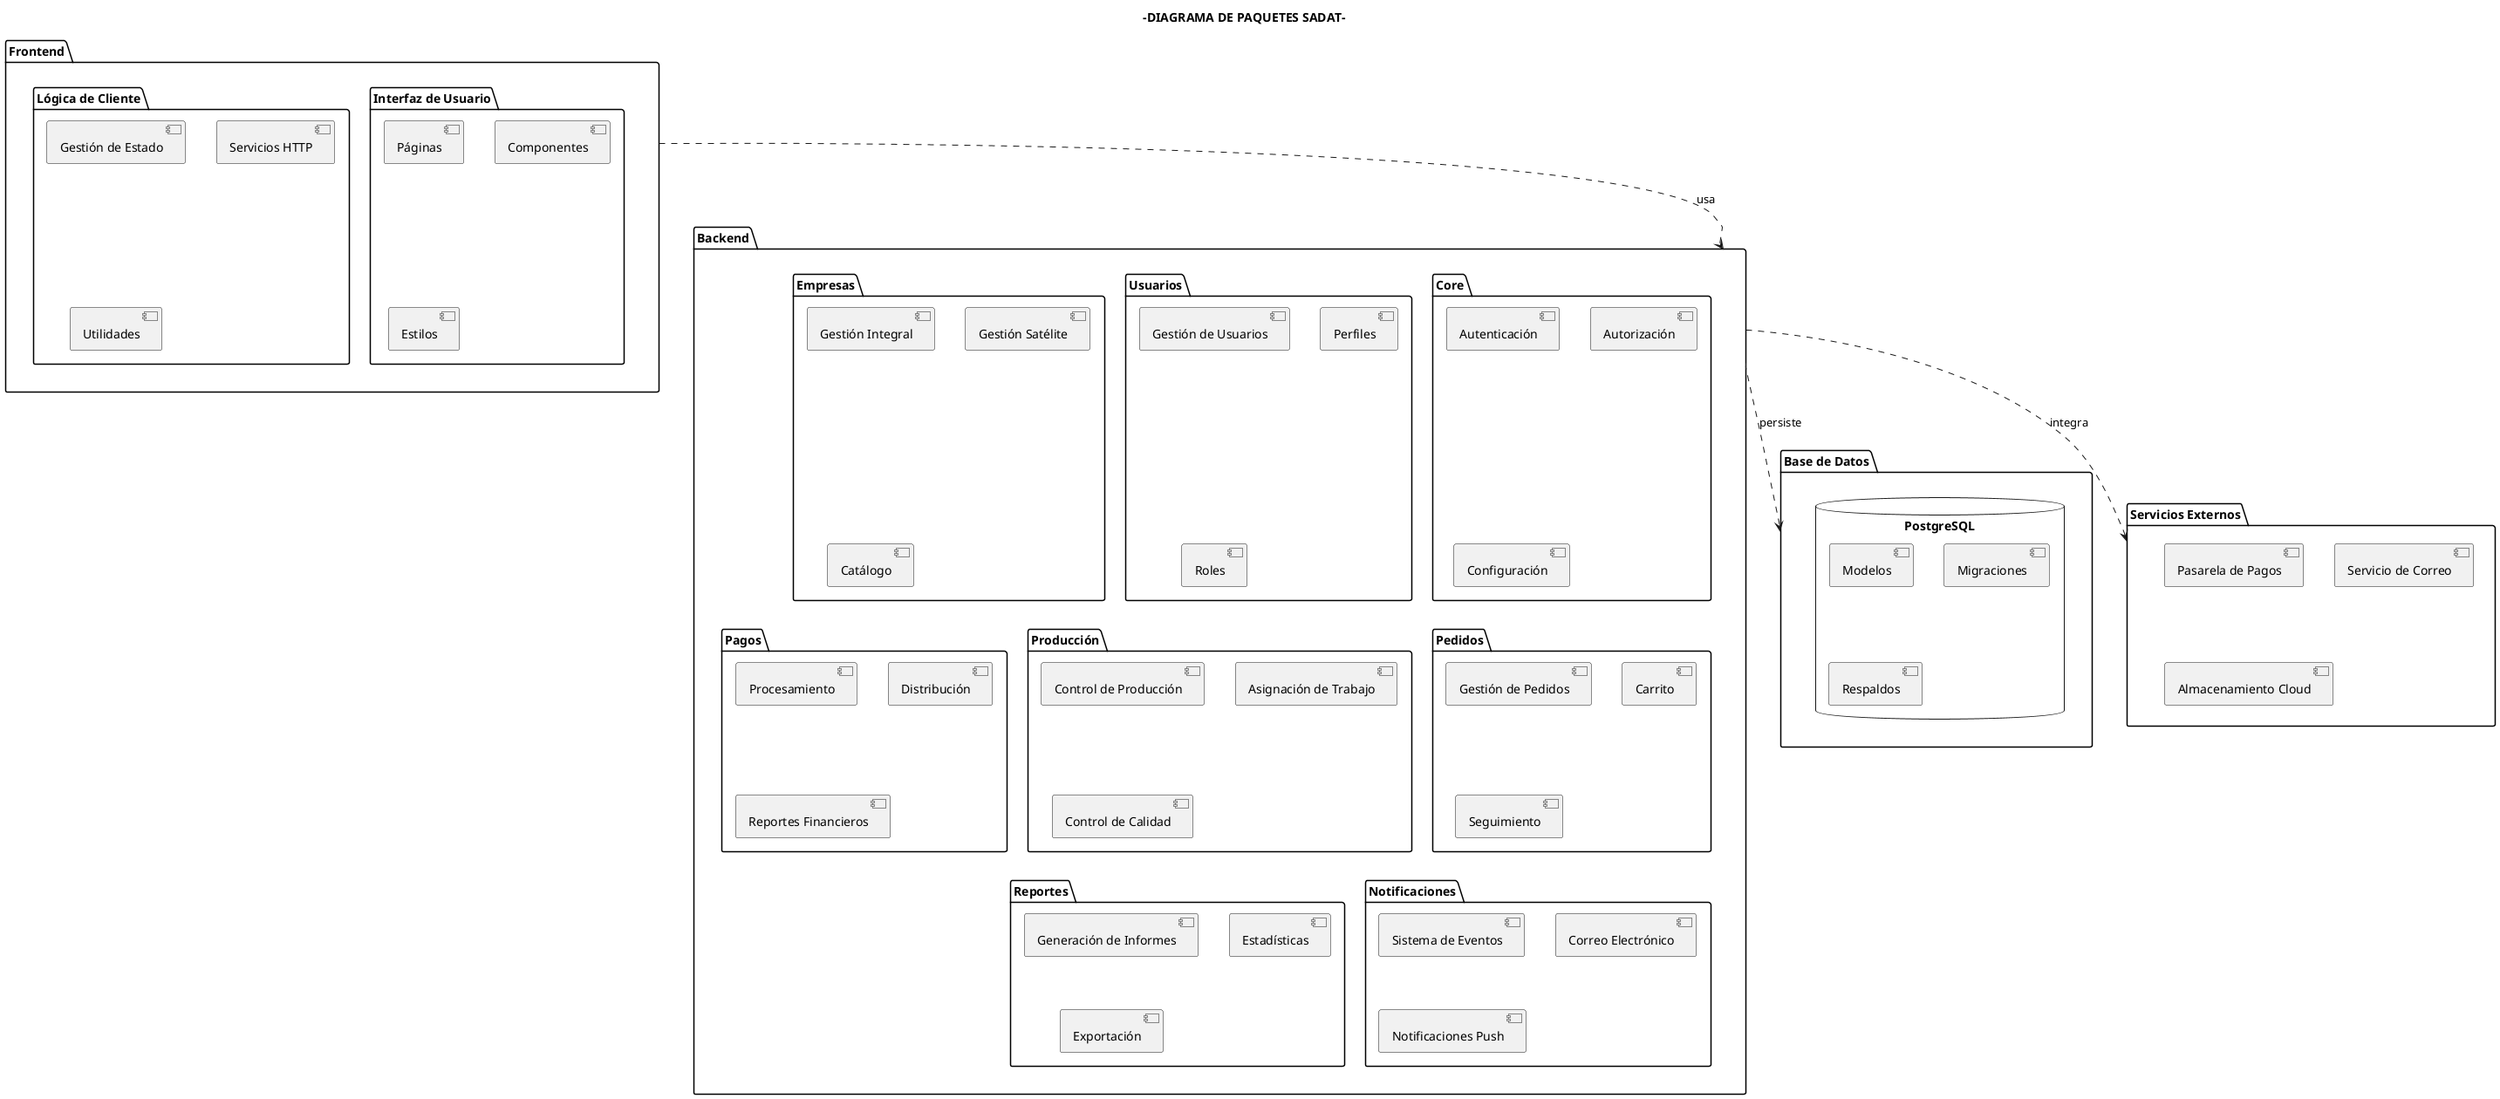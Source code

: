 @startuml
title -DIAGRAMA DE PAQUETES SADAT-

package "Frontend" {
  package "Interfaz de Usuario" {
    [Páginas]
    [Componentes]
    [Estilos]
  }
  
  package "Lógica de Cliente" {
    [Gestión de Estado]
    [Servicios HTTP]
    [Utilidades]
  }
}

package "Backend" {
  package "Core" {
    [Autenticación]
    [Autorización]
    [Configuración]
  }
  
  package "Usuarios" {
    [Gestión de Usuarios]
    [Perfiles]
    [Roles]
  }
  
  package "Empresas" {
    [Gestión Integral]
    [Gestión Satélite]
    [Catálogo]
  }
  
  package "Pedidos" {
    [Gestión de Pedidos]
    [Carrito]
    [Seguimiento]
  }
  
  package "Producción" {
    [Control de Producción]
    [Asignación de Trabajo]
    [Control de Calidad]
  }
  
  package "Pagos" {
    [Procesamiento]
    [Distribución]
    [Reportes Financieros]
  }
  
  package "Notificaciones" {
    [Sistema de Eventos]
    [Correo Electrónico]
    [Notificaciones Push]
  }
  
  package "Reportes" {
    [Generación de Informes]
    [Estadísticas]
    [Exportación]
  }
}

package "Base de Datos" {
  database "PostgreSQL" {
    [Modelos]
    [Migraciones]
    [Respaldos]
  }
}

package "Servicios Externos" {
  [Pasarela de Pagos]
  [Servicio de Correo]
  [Almacenamiento Cloud]
}

"Frontend" ..> "Backend" : usa
"Backend" ..> "Base de Datos" : persiste
"Backend" ..> "Servicios Externos" : integra

@enduml